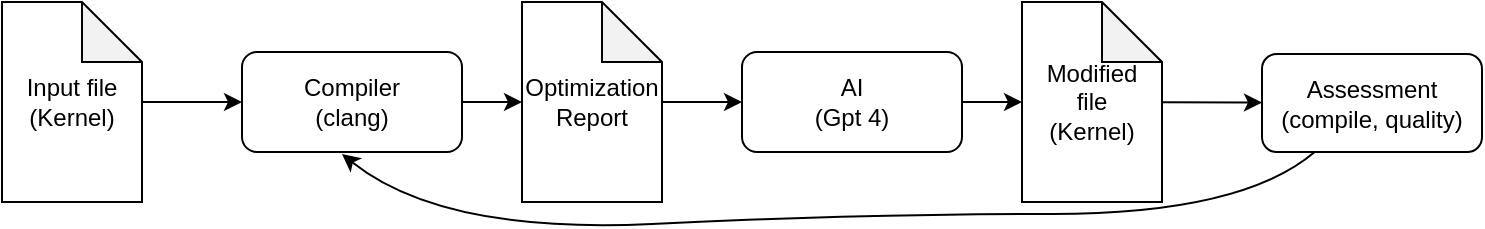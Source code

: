 <mxfile version="24.4.13" type="device">
  <diagram name="Page-1" id="URs7sFwrlrl73kKegKTF">
    <mxGraphModel dx="2284" dy="759" grid="1" gridSize="10" guides="1" tooltips="1" connect="1" arrows="1" fold="1" page="1" pageScale="1" pageWidth="850" pageHeight="1100" math="0" shadow="0">
      <root>
        <mxCell id="0" />
        <mxCell id="1" parent="0" />
        <mxCell id="2K98Tevm7KiGXaNs38y0-2" value="&lt;div&gt;Input file&lt;/div&gt;&lt;div&gt;(Kernel)&lt;br&gt;&lt;/div&gt;" style="shape=note;whiteSpace=wrap;html=1;backgroundOutline=1;darkOpacity=0.05;" vertex="1" parent="1">
          <mxGeometry x="-30" y="54" width="70" height="100" as="geometry" />
        </mxCell>
        <mxCell id="2K98Tevm7KiGXaNs38y0-4" value="&lt;div&gt;Compiler&lt;/div&gt;&lt;div&gt;(clang)&lt;br&gt;&lt;/div&gt;" style="rounded=1;whiteSpace=wrap;html=1;" vertex="1" parent="1">
          <mxGeometry x="90" y="79" width="110" height="50" as="geometry" />
        </mxCell>
        <mxCell id="2K98Tevm7KiGXaNs38y0-5" value="&lt;div&gt;Optimization&lt;/div&gt;&lt;div&gt;Report&lt;br&gt;&lt;/div&gt;" style="shape=note;whiteSpace=wrap;html=1;backgroundOutline=1;darkOpacity=0.05;" vertex="1" parent="1">
          <mxGeometry x="230" y="54" width="70" height="100" as="geometry" />
        </mxCell>
        <mxCell id="2K98Tevm7KiGXaNs38y0-6" value="&lt;div&gt;AI&lt;/div&gt;&lt;div&gt;(Gpt 4)&lt;br&gt;&lt;/div&gt;" style="rounded=1;whiteSpace=wrap;html=1;" vertex="1" parent="1">
          <mxGeometry x="340" y="79" width="110" height="50" as="geometry" />
        </mxCell>
        <mxCell id="2K98Tevm7KiGXaNs38y0-7" value="&lt;div&gt;Modified&lt;/div&gt;&lt;div&gt;file&lt;/div&gt;&lt;div&gt;(Kernel)&lt;br&gt;&lt;/div&gt;" style="shape=note;whiteSpace=wrap;html=1;backgroundOutline=1;darkOpacity=0.05;" vertex="1" parent="1">
          <mxGeometry x="480" y="54" width="70" height="100" as="geometry" />
        </mxCell>
        <mxCell id="2K98Tevm7KiGXaNs38y0-9" value="Assessment&lt;div&gt;(compile, quality)&lt;br&gt;&lt;/div&gt;" style="rounded=1;whiteSpace=wrap;html=1;" vertex="1" parent="1">
          <mxGeometry x="600" y="80" width="110" height="49" as="geometry" />
        </mxCell>
        <mxCell id="2K98Tevm7KiGXaNs38y0-11" value="" style="endArrow=classic;html=1;rounded=0;" edge="1" parent="1" source="2K98Tevm7KiGXaNs38y0-2" target="2K98Tevm7KiGXaNs38y0-4">
          <mxGeometry width="50" height="50" relative="1" as="geometry">
            <mxPoint x="490" y="170" as="sourcePoint" />
            <mxPoint x="540" y="120" as="targetPoint" />
          </mxGeometry>
        </mxCell>
        <mxCell id="2K98Tevm7KiGXaNs38y0-13" value="" style="endArrow=classic;html=1;rounded=0;" edge="1" parent="1" source="2K98Tevm7KiGXaNs38y0-4" target="2K98Tevm7KiGXaNs38y0-5">
          <mxGeometry width="50" height="50" relative="1" as="geometry">
            <mxPoint x="490" y="170" as="sourcePoint" />
            <mxPoint x="540" y="120" as="targetPoint" />
          </mxGeometry>
        </mxCell>
        <mxCell id="2K98Tevm7KiGXaNs38y0-14" value="" style="endArrow=classic;html=1;rounded=0;" edge="1" parent="1" source="2K98Tevm7KiGXaNs38y0-5" target="2K98Tevm7KiGXaNs38y0-6">
          <mxGeometry width="50" height="50" relative="1" as="geometry">
            <mxPoint x="490" y="170" as="sourcePoint" />
            <mxPoint x="540" y="120" as="targetPoint" />
          </mxGeometry>
        </mxCell>
        <mxCell id="2K98Tevm7KiGXaNs38y0-15" value="" style="endArrow=classic;html=1;rounded=0;" edge="1" parent="1" source="2K98Tevm7KiGXaNs38y0-6" target="2K98Tevm7KiGXaNs38y0-7">
          <mxGeometry width="50" height="50" relative="1" as="geometry">
            <mxPoint x="490" y="170" as="sourcePoint" />
            <mxPoint x="540" y="120" as="targetPoint" />
          </mxGeometry>
        </mxCell>
        <mxCell id="2K98Tevm7KiGXaNs38y0-18" value="" style="endArrow=classic;html=1;rounded=0;" edge="1" parent="1" source="2K98Tevm7KiGXaNs38y0-7" target="2K98Tevm7KiGXaNs38y0-9">
          <mxGeometry width="50" height="50" relative="1" as="geometry">
            <mxPoint x="490" y="170" as="sourcePoint" />
            <mxPoint x="540" y="120" as="targetPoint" />
          </mxGeometry>
        </mxCell>
        <mxCell id="2K98Tevm7KiGXaNs38y0-21" value="" style="curved=1;endArrow=classic;html=1;rounded=0;" edge="1" parent="1" source="2K98Tevm7KiGXaNs38y0-9">
          <mxGeometry width="50" height="50" relative="1" as="geometry">
            <mxPoint x="490" y="170" as="sourcePoint" />
            <mxPoint x="140" y="130" as="targetPoint" />
            <Array as="points">
              <mxPoint x="590" y="160" />
              <mxPoint x="400" y="160" />
              <mxPoint x="190" y="170" />
            </Array>
          </mxGeometry>
        </mxCell>
      </root>
    </mxGraphModel>
  </diagram>
</mxfile>
